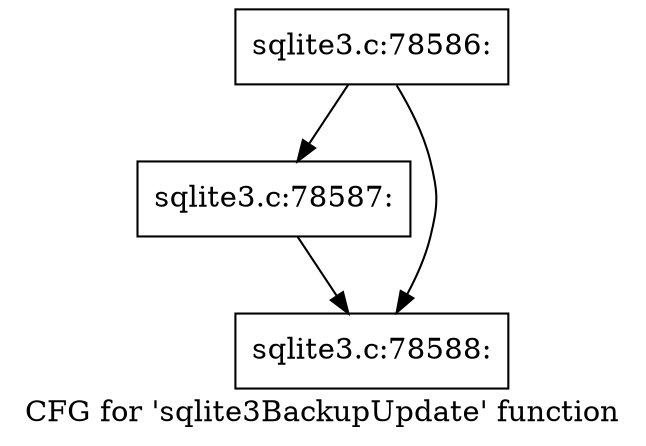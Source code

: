 digraph "CFG for 'sqlite3BackupUpdate' function" {
	label="CFG for 'sqlite3BackupUpdate' function";

	Node0x55c0f748af70 [shape=record,label="{sqlite3.c:78586:}"];
	Node0x55c0f748af70 -> Node0x55c0f748cd10;
	Node0x55c0f748af70 -> Node0x55c0f748cd60;
	Node0x55c0f748cd10 [shape=record,label="{sqlite3.c:78587:}"];
	Node0x55c0f748cd10 -> Node0x55c0f748cd60;
	Node0x55c0f748cd60 [shape=record,label="{sqlite3.c:78588:}"];
}
